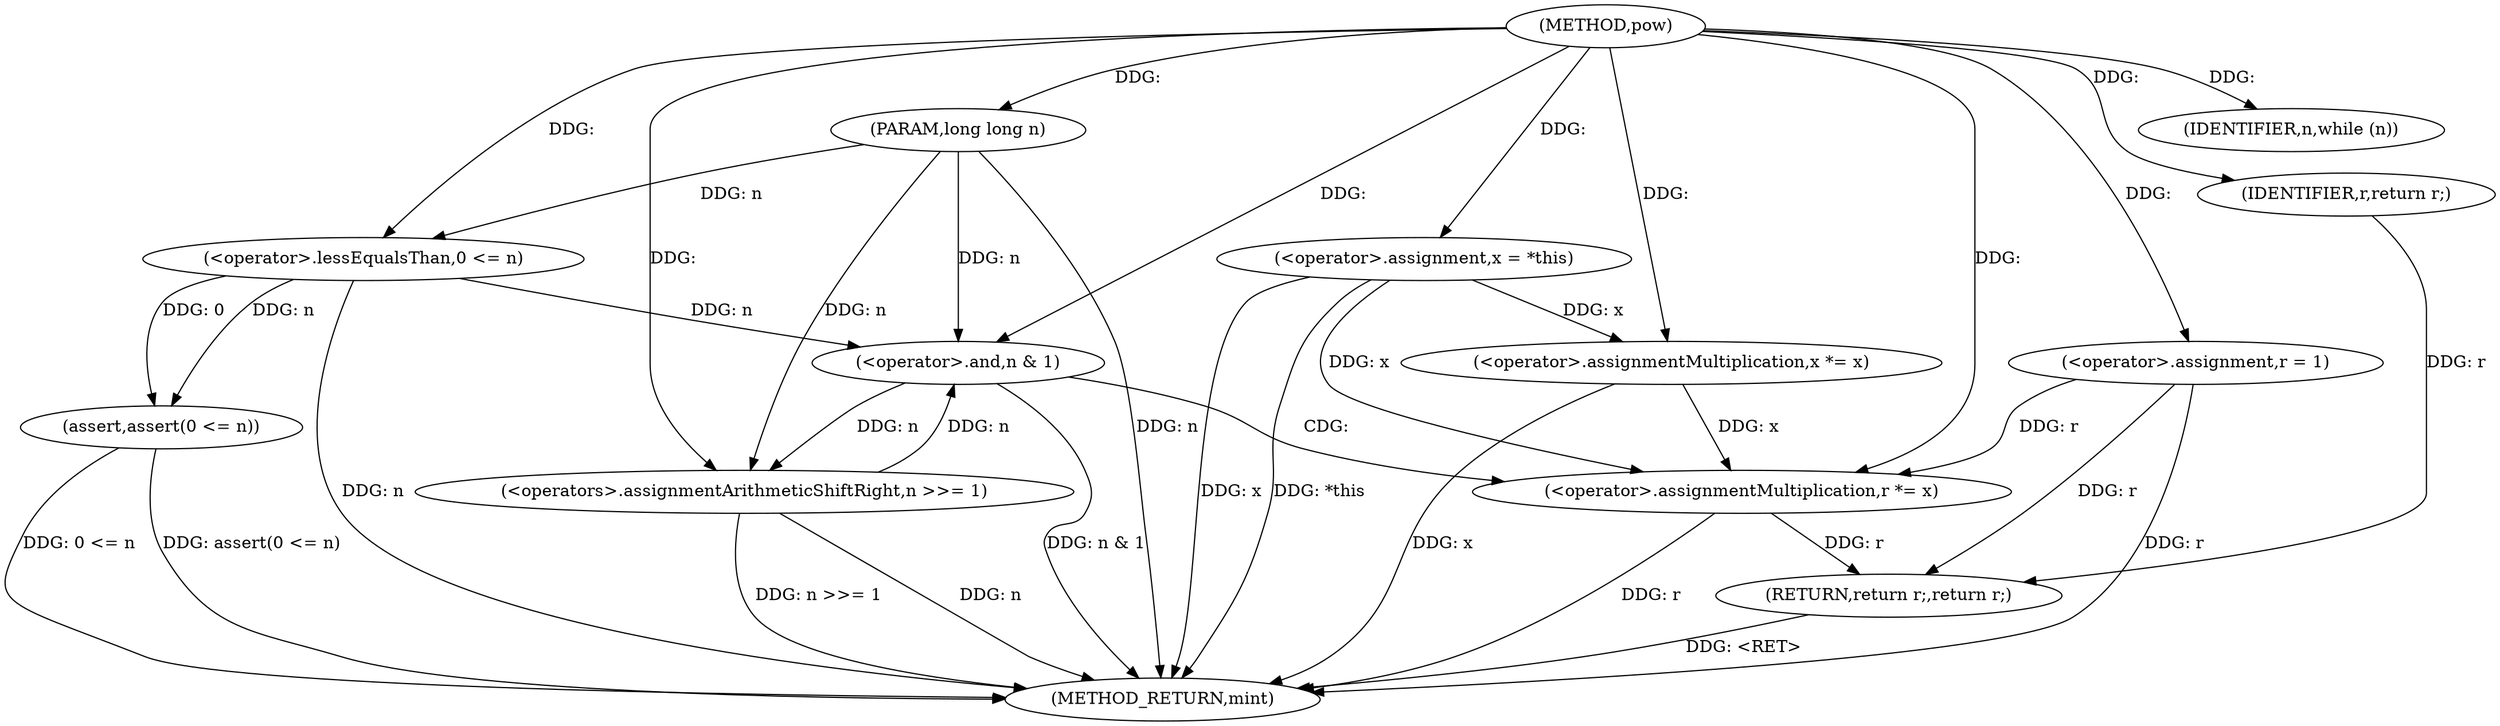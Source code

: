 digraph "pow" {  
"1000961" [label = "(METHOD,pow)" ]
"1000995" [label = "(METHOD_RETURN,mint)" ]
"1000962" [label = "(PARAM,long long n)" ]
"1000964" [label = "(assert,assert(0 <= n))" ]
"1000969" [label = "(<operator>.assignment,x = *this)" ]
"1000974" [label = "(<operator>.assignment,r = 1)" ]
"1000993" [label = "(RETURN,return r;,return r;)" ]
"1000978" [label = "(IDENTIFIER,n,while (n))" ]
"1000994" [label = "(IDENTIFIER,r,return r;)" ]
"1000965" [label = "(<operator>.lessEqualsThan,0 <= n)" ]
"1000987" [label = "(<operator>.assignmentMultiplication,x *= x)" ]
"1000990" [label = "(<operators>.assignmentArithmeticShiftRight,n >>= 1)" ]
"1000981" [label = "(<operator>.and,n & 1)" ]
"1000984" [label = "(<operator>.assignmentMultiplication,r *= x)" ]
  "1000993" -> "1000995"  [ label = "DDG: <RET>"] 
  "1000962" -> "1000995"  [ label = "DDG: n"] 
  "1000965" -> "1000995"  [ label = "DDG: n"] 
  "1000964" -> "1000995"  [ label = "DDG: 0 <= n"] 
  "1000964" -> "1000995"  [ label = "DDG: assert(0 <= n)"] 
  "1000969" -> "1000995"  [ label = "DDG: x"] 
  "1000969" -> "1000995"  [ label = "DDG: *this"] 
  "1000974" -> "1000995"  [ label = "DDG: r"] 
  "1000981" -> "1000995"  [ label = "DDG: n & 1"] 
  "1000984" -> "1000995"  [ label = "DDG: r"] 
  "1000987" -> "1000995"  [ label = "DDG: x"] 
  "1000990" -> "1000995"  [ label = "DDG: n"] 
  "1000990" -> "1000995"  [ label = "DDG: n >>= 1"] 
  "1000961" -> "1000962"  [ label = "DDG: "] 
  "1000961" -> "1000974"  [ label = "DDG: "] 
  "1000994" -> "1000993"  [ label = "DDG: r"] 
  "1000974" -> "1000993"  [ label = "DDG: r"] 
  "1000984" -> "1000993"  [ label = "DDG: r"] 
  "1000965" -> "1000964"  [ label = "DDG: 0"] 
  "1000965" -> "1000964"  [ label = "DDG: n"] 
  "1000961" -> "1000969"  [ label = "DDG: "] 
  "1000961" -> "1000978"  [ label = "DDG: "] 
  "1000961" -> "1000994"  [ label = "DDG: "] 
  "1000961" -> "1000965"  [ label = "DDG: "] 
  "1000962" -> "1000965"  [ label = "DDG: n"] 
  "1000969" -> "1000987"  [ label = "DDG: x"] 
  "1000961" -> "1000987"  [ label = "DDG: "] 
  "1000969" -> "1000984"  [ label = "DDG: x"] 
  "1000987" -> "1000984"  [ label = "DDG: x"] 
  "1000961" -> "1000984"  [ label = "DDG: "] 
  "1000981" -> "1000990"  [ label = "DDG: n"] 
  "1000962" -> "1000990"  [ label = "DDG: n"] 
  "1000961" -> "1000990"  [ label = "DDG: "] 
  "1000965" -> "1000981"  [ label = "DDG: n"] 
  "1000990" -> "1000981"  [ label = "DDG: n"] 
  "1000962" -> "1000981"  [ label = "DDG: n"] 
  "1000961" -> "1000981"  [ label = "DDG: "] 
  "1000974" -> "1000984"  [ label = "DDG: r"] 
  "1000981" -> "1000984"  [ label = "CDG: "] 
}
